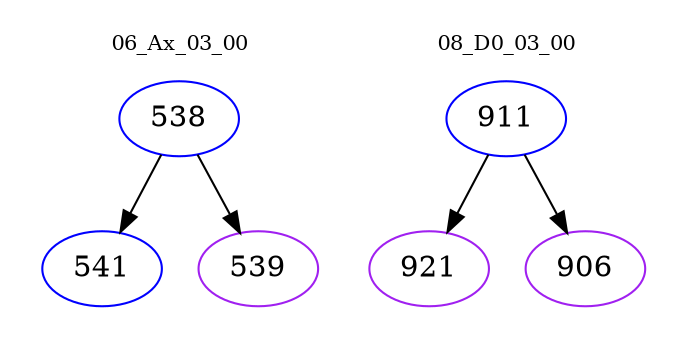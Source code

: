 digraph{
subgraph cluster_0 {
color = white
label = "06_Ax_03_00";
fontsize=10;
T0_538 [label="538", color="blue"]
T0_538 -> T0_541 [color="black"]
T0_541 [label="541", color="blue"]
T0_538 -> T0_539 [color="black"]
T0_539 [label="539", color="purple"]
}
subgraph cluster_1 {
color = white
label = "08_D0_03_00";
fontsize=10;
T1_911 [label="911", color="blue"]
T1_911 -> T1_921 [color="black"]
T1_921 [label="921", color="purple"]
T1_911 -> T1_906 [color="black"]
T1_906 [label="906", color="purple"]
}
}
